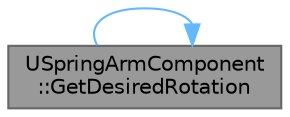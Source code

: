 digraph "USpringArmComponent::GetDesiredRotation"
{
 // INTERACTIVE_SVG=YES
 // LATEX_PDF_SIZE
  bgcolor="transparent";
  edge [fontname=Helvetica,fontsize=10,labelfontname=Helvetica,labelfontsize=10];
  node [fontname=Helvetica,fontsize=10,shape=box,height=0.2,width=0.4];
  rankdir="LR";
  Node1 [id="Node000001",label="USpringArmComponent\l::GetDesiredRotation",height=0.2,width=0.4,color="gray40", fillcolor="grey60", style="filled", fontcolor="black",tooltip="Returns the desired rotation for the spring arm, before the rotation constraints such as bInheritPitc..."];
  Node1 -> Node1 [id="edge1_Node000001_Node000001",color="steelblue1",style="solid",tooltip=" "];
}
